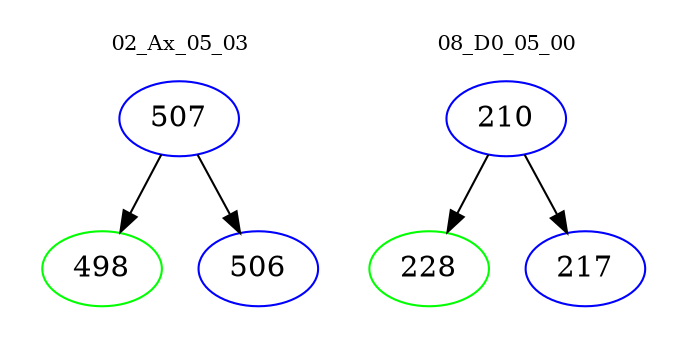 digraph{
subgraph cluster_0 {
color = white
label = "02_Ax_05_03";
fontsize=10;
T0_507 [label="507", color="blue"]
T0_507 -> T0_498 [color="black"]
T0_498 [label="498", color="green"]
T0_507 -> T0_506 [color="black"]
T0_506 [label="506", color="blue"]
}
subgraph cluster_1 {
color = white
label = "08_D0_05_00";
fontsize=10;
T1_210 [label="210", color="blue"]
T1_210 -> T1_228 [color="black"]
T1_228 [label="228", color="green"]
T1_210 -> T1_217 [color="black"]
T1_217 [label="217", color="blue"]
}
}
